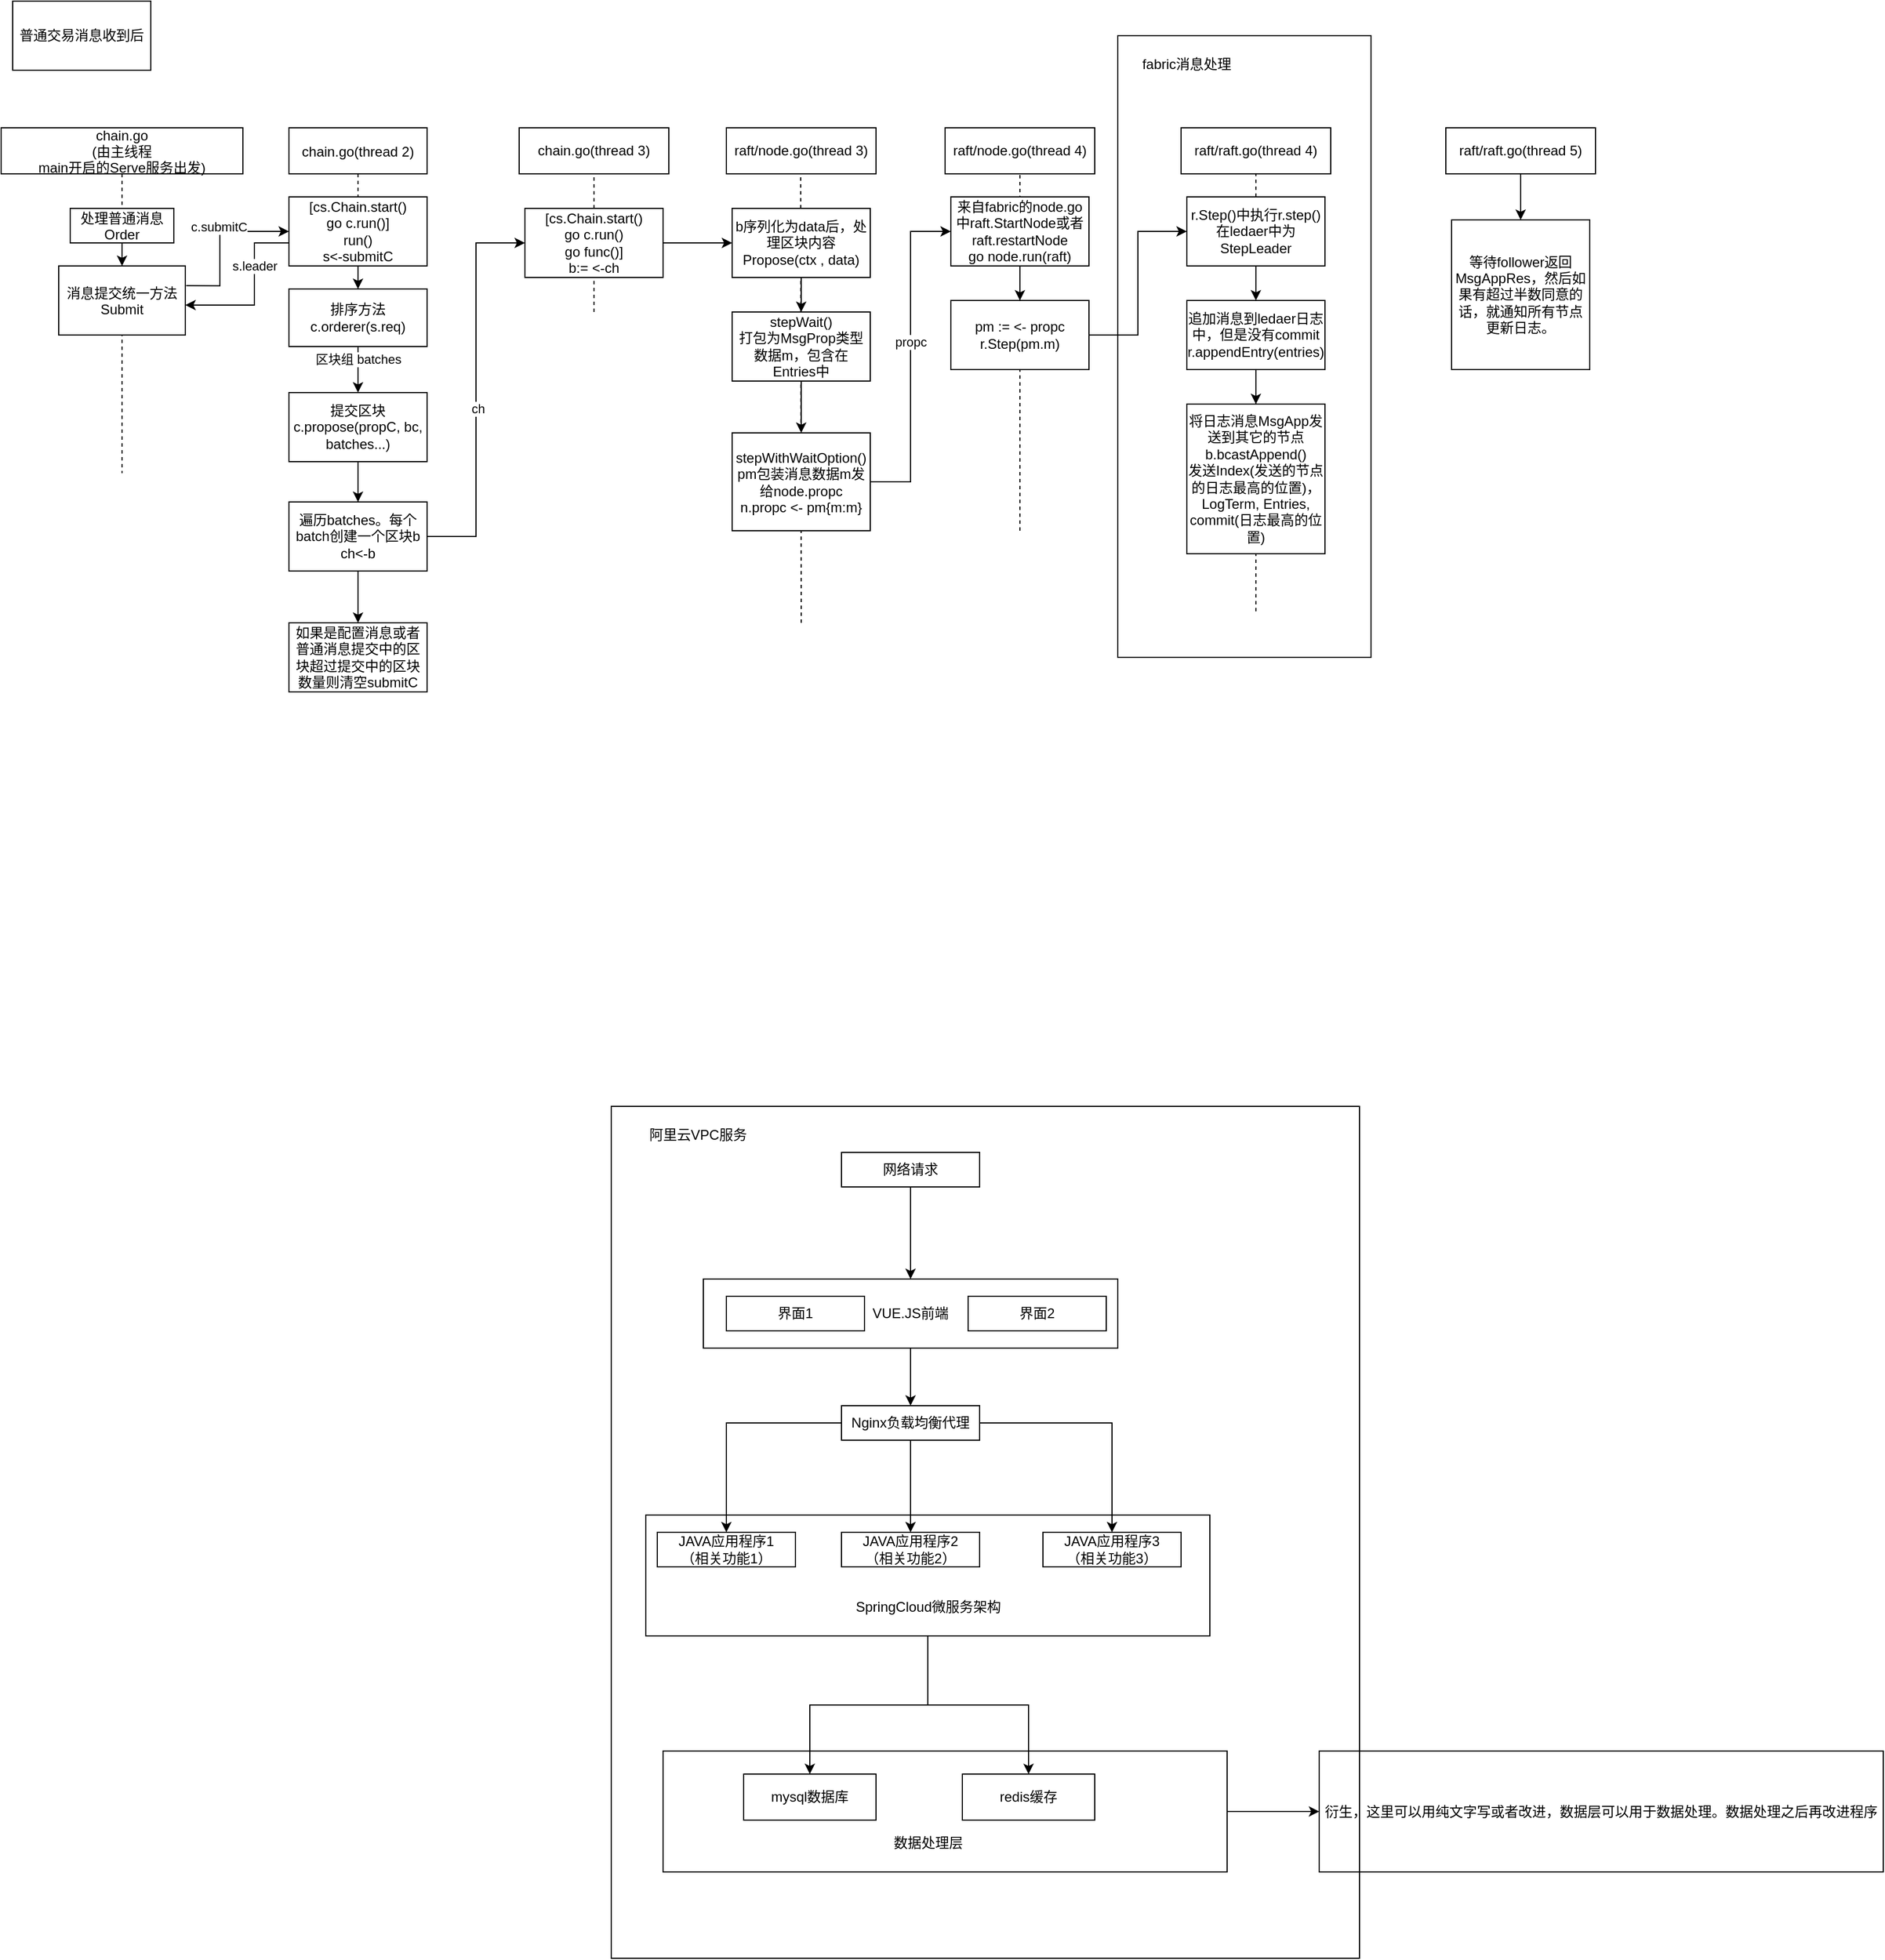 <mxfile version="23.1.7" type="github">
  <diagram id="kgpKYQtTHZ0yAKxKKP6v" name="Page-1">
    <mxGraphModel dx="1434" dy="746" grid="1" gridSize="10" guides="1" tooltips="1" connect="1" arrows="1" fold="1" page="1" pageScale="1" pageWidth="850" pageHeight="1100" math="0" shadow="0">
      <root>
        <mxCell id="0" />
        <mxCell id="1" parent="0" />
        <mxCell id="MvzRaNbtxcJOoFOf6ha5-1" value="" style="rounded=0;whiteSpace=wrap;html=1;fillColor=none;" parent="1" vertex="1">
          <mxGeometry x="540" y="1010" width="650" height="740" as="geometry" />
        </mxCell>
        <mxCell id="MvzRaNbtxcJOoFOf6ha5-18" value="" style="edgeStyle=orthogonalEdgeStyle;rounded=0;orthogonalLoop=1;jettySize=auto;html=1;" parent="1" source="MvzRaNbtxcJOoFOf6ha5-14" target="MvzRaNbtxcJOoFOf6ha5-17" edge="1">
          <mxGeometry relative="1" as="geometry" />
        </mxCell>
        <mxCell id="MvzRaNbtxcJOoFOf6ha5-14" value="" style="rounded=0;whiteSpace=wrap;html=1;fillColor=none;" parent="1" vertex="1">
          <mxGeometry x="570" y="1365" width="490" height="105" as="geometry" />
        </mxCell>
        <mxCell id="ArKfx6dNiAE9RJszdljW-33" value="" style="rounded=0;whiteSpace=wrap;html=1;sketch=0;fillColor=none;" parent="1" vertex="1">
          <mxGeometry x="980" y="80" width="220" height="540" as="geometry" />
        </mxCell>
        <mxCell id="3nuBFxr9cyL0pnOWT2aG-1" value="chain.go&#xa;(由主线程&#xa;main开启的Serve服务出发)" style="shape=umlLifeline;perimeter=lifelinePerimeter;container=1;collapsible=0;recursiveResize=0;rounded=0;shadow=0;strokeWidth=1;" parent="1" vertex="1">
          <mxGeometry x="10" y="160" width="210" height="300" as="geometry" />
        </mxCell>
        <mxCell id="O9rQm846-6DMJeRLNn3o-19" style="edgeStyle=orthogonalEdgeStyle;rounded=0;orthogonalLoop=1;jettySize=auto;html=1;entryX=0.503;entryY=0.402;entryDx=0;entryDy=0;entryPerimeter=0;" parent="3nuBFxr9cyL0pnOWT2aG-1" source="3nuBFxr9cyL0pnOWT2aG-2" target="3nuBFxr9cyL0pnOWT2aG-1" edge="1">
          <mxGeometry relative="1" as="geometry" />
        </mxCell>
        <mxCell id="3nuBFxr9cyL0pnOWT2aG-2" value="处理普通消息&#xa;Order" style="points=[];perimeter=orthogonalPerimeter;rounded=0;shadow=0;strokeWidth=1;" parent="3nuBFxr9cyL0pnOWT2aG-1" vertex="1">
          <mxGeometry x="60" y="70" width="90" height="30" as="geometry" />
        </mxCell>
        <mxCell id="O9rQm846-6DMJeRLNn3o-5" value="消息提交统一方法&#xa;Submit" style="points=[];perimeter=orthogonalPerimeter;rounded=0;shadow=0;strokeWidth=1;" parent="3nuBFxr9cyL0pnOWT2aG-1" vertex="1">
          <mxGeometry x="50" y="120" width="110" height="60" as="geometry" />
        </mxCell>
        <mxCell id="3nuBFxr9cyL0pnOWT2aG-5" value="chain.go(thread 2)" style="shape=umlLifeline;perimeter=lifelinePerimeter;container=1;collapsible=0;recursiveResize=0;rounded=0;shadow=0;strokeWidth=1;" parent="1" vertex="1">
          <mxGeometry x="260" y="160" width="120" height="325" as="geometry" />
        </mxCell>
        <mxCell id="O9rQm846-6DMJeRLNn3o-24" value="" style="edgeStyle=orthogonalEdgeStyle;rounded=0;orthogonalLoop=1;jettySize=auto;html=1;" parent="3nuBFxr9cyL0pnOWT2aG-5" source="O9rQm846-6DMJeRLNn3o-17" target="O9rQm846-6DMJeRLNn3o-23" edge="1">
          <mxGeometry relative="1" as="geometry" />
        </mxCell>
        <mxCell id="O9rQm846-6DMJeRLNn3o-17" value="[cs.Chain.start()&lt;br&gt;go c.run()]&lt;br&gt;run()&lt;br&gt;s&amp;lt;-submitC" style="whiteSpace=wrap;html=1;rounded=0;shadow=0;strokeWidth=1;" parent="3nuBFxr9cyL0pnOWT2aG-5" vertex="1">
          <mxGeometry y="60" width="120" height="60" as="geometry" />
        </mxCell>
        <mxCell id="O9rQm846-6DMJeRLNn3o-30" value="" style="edgeStyle=orthogonalEdgeStyle;rounded=0;orthogonalLoop=1;jettySize=auto;html=1;" parent="3nuBFxr9cyL0pnOWT2aG-5" source="O9rQm846-6DMJeRLNn3o-23" target="O9rQm846-6DMJeRLNn3o-29" edge="1">
          <mxGeometry relative="1" as="geometry" />
        </mxCell>
        <mxCell id="O9rQm846-6DMJeRLNn3o-31" value="区块组 batches" style="edgeLabel;html=1;align=center;verticalAlign=middle;resizable=0;points=[];" parent="O9rQm846-6DMJeRLNn3o-30" vertex="1" connectable="0">
          <mxGeometry x="-0.445" relative="1" as="geometry">
            <mxPoint as="offset" />
          </mxGeometry>
        </mxCell>
        <mxCell id="O9rQm846-6DMJeRLNn3o-23" value="排序方法&lt;br&gt;c.orderer(s.req)" style="whiteSpace=wrap;html=1;rounded=0;shadow=0;strokeWidth=1;" parent="3nuBFxr9cyL0pnOWT2aG-5" vertex="1">
          <mxGeometry y="140" width="120" height="50" as="geometry" />
        </mxCell>
        <mxCell id="O9rQm846-6DMJeRLNn3o-29" value="提交区块&lt;br&gt;c.propose(propC, bc, batches...)" style="whiteSpace=wrap;html=1;rounded=0;shadow=0;strokeWidth=1;" parent="3nuBFxr9cyL0pnOWT2aG-5" vertex="1">
          <mxGeometry y="230" width="120" height="60" as="geometry" />
        </mxCell>
        <mxCell id="O9rQm846-6DMJeRLNn3o-1" value="普通交易消息收到后" style="rounded=0;whiteSpace=wrap;html=1;" parent="1" vertex="1">
          <mxGeometry x="20" y="50" width="120" height="60" as="geometry" />
        </mxCell>
        <mxCell id="O9rQm846-6DMJeRLNn3o-18" value="" style="edgeStyle=orthogonalEdgeStyle;rounded=0;orthogonalLoop=1;jettySize=auto;html=1;entryX=0;entryY=0.5;entryDx=0;entryDy=0;exitX=1.007;exitY=0.286;exitDx=0;exitDy=0;exitPerimeter=0;" parent="1" source="O9rQm846-6DMJeRLNn3o-5" target="O9rQm846-6DMJeRLNn3o-17" edge="1">
          <mxGeometry relative="1" as="geometry">
            <mxPoint x="110" y="290" as="sourcePoint" />
            <Array as="points">
              <mxPoint x="200" y="297" />
              <mxPoint x="200" y="250" />
            </Array>
          </mxGeometry>
        </mxCell>
        <mxCell id="O9rQm846-6DMJeRLNn3o-28" value="c.submitC" style="edgeLabel;html=1;align=center;verticalAlign=middle;resizable=0;points=[];" parent="O9rQm846-6DMJeRLNn3o-18" vertex="1" connectable="0">
          <mxGeometry x="-0.103" y="1" relative="1" as="geometry">
            <mxPoint y="-20" as="offset" />
          </mxGeometry>
        </mxCell>
        <mxCell id="O9rQm846-6DMJeRLNn3o-21" style="edgeStyle=orthogonalEdgeStyle;rounded=0;orthogonalLoop=1;jettySize=auto;html=1;" parent="1" source="O9rQm846-6DMJeRLNn3o-17" edge="1">
          <mxGeometry relative="1" as="geometry">
            <mxPoint x="170" y="314" as="targetPoint" />
            <Array as="points">
              <mxPoint x="230" y="260" />
              <mxPoint x="230" y="314" />
            </Array>
          </mxGeometry>
        </mxCell>
        <mxCell id="O9rQm846-6DMJeRLNn3o-22" value="s.leader" style="edgeLabel;html=1;align=center;verticalAlign=middle;resizable=0;points=[];" parent="O9rQm846-6DMJeRLNn3o-21" vertex="1" connectable="0">
          <mxGeometry x="-0.311" y="-1" relative="1" as="geometry">
            <mxPoint x="1" as="offset" />
          </mxGeometry>
        </mxCell>
        <mxCell id="O9rQm846-6DMJeRLNn3o-51" value="" style="edgeStyle=orthogonalEdgeStyle;rounded=0;orthogonalLoop=1;jettySize=auto;html=1;" parent="1" source="O9rQm846-6DMJeRLNn3o-32" target="O9rQm846-6DMJeRLNn3o-50" edge="1">
          <mxGeometry relative="1" as="geometry" />
        </mxCell>
        <mxCell id="O9rQm846-6DMJeRLNn3o-53" style="edgeStyle=orthogonalEdgeStyle;rounded=0;orthogonalLoop=1;jettySize=auto;html=1;entryX=0;entryY=0.5;entryDx=0;entryDy=0;" parent="1" source="O9rQm846-6DMJeRLNn3o-32" target="O9rQm846-6DMJeRLNn3o-52" edge="1">
          <mxGeometry relative="1" as="geometry" />
        </mxCell>
        <mxCell id="O9rQm846-6DMJeRLNn3o-54" value="ch" style="edgeLabel;html=1;align=center;verticalAlign=middle;resizable=0;points=[];" parent="O9rQm846-6DMJeRLNn3o-53" vertex="1" connectable="0">
          <mxGeometry x="-0.093" y="-1" relative="1" as="geometry">
            <mxPoint as="offset" />
          </mxGeometry>
        </mxCell>
        <mxCell id="O9rQm846-6DMJeRLNn3o-32" value="遍历batches。每个batch创建一个区块b&lt;br&gt;ch&amp;lt;-b" style="whiteSpace=wrap;html=1;rounded=0;shadow=0;strokeWidth=1;" parent="1" vertex="1">
          <mxGeometry x="260" y="485" width="120" height="60" as="geometry" />
        </mxCell>
        <mxCell id="O9rQm846-6DMJeRLNn3o-33" value="" style="edgeStyle=orthogonalEdgeStyle;rounded=0;orthogonalLoop=1;jettySize=auto;html=1;" parent="1" source="O9rQm846-6DMJeRLNn3o-29" target="O9rQm846-6DMJeRLNn3o-32" edge="1">
          <mxGeometry relative="1" as="geometry" />
        </mxCell>
        <mxCell id="O9rQm846-6DMJeRLNn3o-42" value="&lt;span style=&quot;&quot;&gt;chain.go(thread 3)&lt;/span&gt;" style="rounded=0;whiteSpace=wrap;html=1;" parent="1" vertex="1">
          <mxGeometry x="460" y="160" width="130" height="40" as="geometry" />
        </mxCell>
        <mxCell id="O9rQm846-6DMJeRLNn3o-49" value="" style="endArrow=none;dashed=1;html=1;rounded=0;entryX=0.5;entryY=1;entryDx=0;entryDy=0;" parent="1" target="O9rQm846-6DMJeRLNn3o-42" edge="1">
          <mxGeometry width="50" height="50" relative="1" as="geometry">
            <mxPoint x="525" y="320" as="sourcePoint" />
            <mxPoint x="570" y="220" as="targetPoint" />
          </mxGeometry>
        </mxCell>
        <mxCell id="O9rQm846-6DMJeRLNn3o-50" value="如果是配置消息或者普通消息提交中的区块超过提交中的区块数量则清空submitC" style="whiteSpace=wrap;html=1;rounded=0;shadow=0;strokeWidth=1;" parent="1" vertex="1">
          <mxGeometry x="260" y="590" width="120" height="60" as="geometry" />
        </mxCell>
        <mxCell id="O9rQm846-6DMJeRLNn3o-61" value="" style="edgeStyle=orthogonalEdgeStyle;rounded=0;orthogonalLoop=1;jettySize=auto;html=1;" parent="1" source="O9rQm846-6DMJeRLNn3o-52" target="O9rQm846-6DMJeRLNn3o-60" edge="1">
          <mxGeometry relative="1" as="geometry" />
        </mxCell>
        <mxCell id="O9rQm846-6DMJeRLNn3o-52" value="&lt;span style=&quot;&quot;&gt;[cs.Chain.start()&lt;/span&gt;&lt;br style=&quot;&quot;&gt;&lt;span style=&quot;&quot;&gt;go c.run()&lt;br&gt;go func()]&lt;br&gt;b:= &amp;lt;-ch&lt;br&gt;&lt;/span&gt;" style="rounded=0;whiteSpace=wrap;html=1;" parent="1" vertex="1">
          <mxGeometry x="465" y="230" width="120" height="60" as="geometry" />
        </mxCell>
        <mxCell id="O9rQm846-6DMJeRLNn3o-57" value="&lt;span style=&quot;&quot;&gt;raft/node.go(thread 3)&lt;/span&gt;" style="rounded=0;whiteSpace=wrap;html=1;" parent="1" vertex="1">
          <mxGeometry x="640" y="160" width="130" height="40" as="geometry" />
        </mxCell>
        <mxCell id="O9rQm846-6DMJeRLNn3o-59" value="" style="endArrow=none;dashed=1;html=1;rounded=0;entryX=0.5;entryY=1;entryDx=0;entryDy=0;startArrow=none;" parent="1" edge="1">
          <mxGeometry width="50" height="50" relative="1" as="geometry">
            <mxPoint x="705" y="590" as="sourcePoint" />
            <mxPoint x="704.58" y="200" as="targetPoint" />
          </mxGeometry>
        </mxCell>
        <mxCell id="O9rQm846-6DMJeRLNn3o-63" value="" style="edgeStyle=orthogonalEdgeStyle;rounded=0;orthogonalLoop=1;jettySize=auto;html=1;" parent="1" source="O9rQm846-6DMJeRLNn3o-60" target="O9rQm846-6DMJeRLNn3o-62" edge="1">
          <mxGeometry relative="1" as="geometry" />
        </mxCell>
        <mxCell id="O9rQm846-6DMJeRLNn3o-60" value="b序列化为data后，处理区块内容&lt;br&gt;Propose(ctx , data)" style="whiteSpace=wrap;html=1;rounded=0;" parent="1" vertex="1">
          <mxGeometry x="645" y="230" width="120" height="60" as="geometry" />
        </mxCell>
        <mxCell id="O9rQm846-6DMJeRLNn3o-65" value="" style="edgeStyle=orthogonalEdgeStyle;rounded=0;orthogonalLoop=1;jettySize=auto;html=1;" parent="1" source="O9rQm846-6DMJeRLNn3o-62" target="O9rQm846-6DMJeRLNn3o-64" edge="1">
          <mxGeometry relative="1" as="geometry" />
        </mxCell>
        <mxCell id="O9rQm846-6DMJeRLNn3o-62" value="stepWait()&lt;br&gt;打包为MsgProp类型数据m，包含在Entries中" style="whiteSpace=wrap;html=1;rounded=0;" parent="1" vertex="1">
          <mxGeometry x="645" y="320" width="120" height="60" as="geometry" />
        </mxCell>
        <mxCell id="O9rQm846-6DMJeRLNn3o-70" value="" style="edgeStyle=orthogonalEdgeStyle;rounded=0;orthogonalLoop=1;jettySize=auto;html=1;entryX=0;entryY=0.5;entryDx=0;entryDy=0;" parent="1" source="O9rQm846-6DMJeRLNn3o-64" target="O9rQm846-6DMJeRLNn3o-69" edge="1">
          <mxGeometry relative="1" as="geometry" />
        </mxCell>
        <mxCell id="ArKfx6dNiAE9RJszdljW-4" value="propc" style="edgeLabel;html=1;align=center;verticalAlign=middle;resizable=0;points=[];" parent="O9rQm846-6DMJeRLNn3o-70" vertex="1" connectable="0">
          <mxGeometry x="0.096" relative="1" as="geometry">
            <mxPoint y="1" as="offset" />
          </mxGeometry>
        </mxCell>
        <mxCell id="O9rQm846-6DMJeRLNn3o-64" value="stepWithWaitOption()&lt;br&gt;pm包装消息数据m发给node.propc&lt;br&gt;n.propc &amp;lt;- pm{m:m}" style="whiteSpace=wrap;html=1;rounded=0;" parent="1" vertex="1">
          <mxGeometry x="645" y="425" width="120" height="85" as="geometry" />
        </mxCell>
        <mxCell id="O9rQm846-6DMJeRLNn3o-67" value="&lt;span style=&quot;&quot;&gt;raft/node.go(thread 4)&lt;/span&gt;" style="rounded=0;whiteSpace=wrap;html=1;" parent="1" vertex="1">
          <mxGeometry x="830" y="160" width="130" height="40" as="geometry" />
        </mxCell>
        <mxCell id="O9rQm846-6DMJeRLNn3o-68" value="" style="endArrow=none;dashed=1;html=1;rounded=0;startArrow=none;" parent="1" edge="1">
          <mxGeometry width="50" height="50" relative="1" as="geometry">
            <mxPoint x="895" y="510" as="sourcePoint" />
            <mxPoint x="895" y="200" as="targetPoint" />
          </mxGeometry>
        </mxCell>
        <mxCell id="ArKfx6dNiAE9RJszdljW-2" value="" style="edgeStyle=orthogonalEdgeStyle;rounded=0;orthogonalLoop=1;jettySize=auto;html=1;" parent="1" source="O9rQm846-6DMJeRLNn3o-69" target="ArKfx6dNiAE9RJszdljW-1" edge="1">
          <mxGeometry relative="1" as="geometry" />
        </mxCell>
        <mxCell id="O9rQm846-6DMJeRLNn3o-69" value="来自fabric的node.go中raft.StartNode或者raft.restartNode&lt;br&gt;go node.run(raft)" style="whiteSpace=wrap;html=1;rounded=0;" parent="1" vertex="1">
          <mxGeometry x="835" y="220" width="120" height="60" as="geometry" />
        </mxCell>
        <mxCell id="ArKfx6dNiAE9RJszdljW-6" value="" style="edgeStyle=orthogonalEdgeStyle;rounded=0;orthogonalLoop=1;jettySize=auto;html=1;entryX=0;entryY=0.5;entryDx=0;entryDy=0;" parent="1" source="ArKfx6dNiAE9RJszdljW-1" target="ArKfx6dNiAE9RJszdljW-5" edge="1">
          <mxGeometry relative="1" as="geometry" />
        </mxCell>
        <mxCell id="ArKfx6dNiAE9RJszdljW-1" value="pm := &amp;lt;- propc&lt;br&gt;r.Step(pm.m)" style="whiteSpace=wrap;html=1;rounded=0;" parent="1" vertex="1">
          <mxGeometry x="835" y="310" width="120" height="60" as="geometry" />
        </mxCell>
        <mxCell id="ArKfx6dNiAE9RJszdljW-8" value="&lt;span style=&quot;&quot;&gt;raft/raft.go(thread 4)&lt;/span&gt;" style="rounded=0;whiteSpace=wrap;html=1;" parent="1" vertex="1">
          <mxGeometry x="1035" y="160" width="130" height="40" as="geometry" />
        </mxCell>
        <mxCell id="ArKfx6dNiAE9RJszdljW-17" value="" style="endArrow=none;dashed=1;html=1;rounded=0;shadow=0;fontFamily=Helvetica;fontSize=11;shape=connector;entryX=0.5;entryY=1;entryDx=0;entryDy=0;startArrow=none;" parent="1" source="ArKfx6dNiAE9RJszdljW-5" target="ArKfx6dNiAE9RJszdljW-8" edge="1">
          <mxGeometry width="50" height="50" relative="1" as="geometry">
            <mxPoint x="1100" y="580" as="sourcePoint" />
            <mxPoint x="1200" y="340" as="targetPoint" />
          </mxGeometry>
        </mxCell>
        <mxCell id="ArKfx6dNiAE9RJszdljW-21" value="" style="edgeStyle=none;shape=connector;rounded=0;orthogonalLoop=1;jettySize=auto;html=1;shadow=0;dashed=1;fontFamily=Helvetica;fontSize=11;startArrow=none;endArrow=none;endFill=1;" parent="1" source="ArKfx6dNiAE9RJszdljW-5" target="ArKfx6dNiAE9RJszdljW-20" edge="1">
          <mxGeometry relative="1" as="geometry" />
        </mxCell>
        <mxCell id="ArKfx6dNiAE9RJszdljW-26" style="edgeStyle=none;shape=connector;rounded=0;orthogonalLoop=1;jettySize=auto;html=1;exitX=0.5;exitY=1;exitDx=0;exitDy=0;entryX=0.5;entryY=0;entryDx=0;entryDy=0;shadow=0;dashed=1;fontFamily=Helvetica;fontSize=11;startArrow=none;endArrow=none;endFill=1;" parent="1" source="ArKfx6dNiAE9RJszdljW-5" target="ArKfx6dNiAE9RJszdljW-20" edge="1">
          <mxGeometry relative="1" as="geometry" />
        </mxCell>
        <mxCell id="ArKfx6dNiAE9RJszdljW-5" value="r.Step()中执行r.step()在ledaer中为StepLeader" style="whiteSpace=wrap;html=1;rounded=0;" parent="1" vertex="1">
          <mxGeometry x="1040" y="220" width="120" height="60" as="geometry" />
        </mxCell>
        <mxCell id="ArKfx6dNiAE9RJszdljW-32" value="" style="edgeStyle=orthogonalEdgeStyle;curved=0;rounded=1;sketch=0;orthogonalLoop=1;jettySize=auto;html=1;" parent="1" source="ArKfx6dNiAE9RJszdljW-20" target="ArKfx6dNiAE9RJszdljW-31" edge="1">
          <mxGeometry relative="1" as="geometry" />
        </mxCell>
        <mxCell id="ArKfx6dNiAE9RJszdljW-20" value="追加消息到ledaer日志中，但是没有commit&lt;br&gt;r.appendEntry(entries)" style="whiteSpace=wrap;html=1;rounded=0;" parent="1" vertex="1">
          <mxGeometry x="1040" y="310" width="120" height="60" as="geometry" />
        </mxCell>
        <mxCell id="ArKfx6dNiAE9RJszdljW-22" value="" style="endArrow=none;dashed=1;html=1;rounded=0;shadow=0;fontFamily=Helvetica;fontSize=11;shape=connector;entryX=0.5;entryY=1;entryDx=0;entryDy=0;" parent="1" target="ArKfx6dNiAE9RJszdljW-20" edge="1">
          <mxGeometry width="50" height="50" relative="1" as="geometry">
            <mxPoint x="1100" y="580" as="sourcePoint" />
            <mxPoint x="1100" y="280" as="targetPoint" />
          </mxGeometry>
        </mxCell>
        <mxCell id="ArKfx6dNiAE9RJszdljW-28" value="" style="endArrow=classic;html=1;rounded=0;shadow=0;fontFamily=Helvetica;fontSize=11;exitX=0.5;exitY=1;exitDx=0;exitDy=0;entryX=0.5;entryY=0;entryDx=0;entryDy=0;" parent="1" source="ArKfx6dNiAE9RJszdljW-5" target="ArKfx6dNiAE9RJszdljW-20" edge="1">
          <mxGeometry width="50" height="50" relative="1" as="geometry">
            <mxPoint x="890" y="350" as="sourcePoint" />
            <mxPoint x="1050" y="430" as="targetPoint" />
          </mxGeometry>
        </mxCell>
        <mxCell id="ArKfx6dNiAE9RJszdljW-31" value="将日志消息MsgApp发送到其它的节点&lt;br&gt;b.bcastAppend()&lt;br&gt;发送Index(发送的节点的日志最高的位置)，LogTerm, Entries, commit(日志最高的位置)" style="whiteSpace=wrap;html=1;rounded=0;" parent="1" vertex="1">
          <mxGeometry x="1040" y="400" width="120" height="130" as="geometry" />
        </mxCell>
        <mxCell id="ArKfx6dNiAE9RJszdljW-34" value="fabric消息处理" style="text;html=1;strokeColor=none;fillColor=none;align=center;verticalAlign=middle;whiteSpace=wrap;rounded=0;sketch=0;" parent="1" vertex="1">
          <mxGeometry x="1000" y="90" width="80" height="30" as="geometry" />
        </mxCell>
        <mxCell id="ArKfx6dNiAE9RJszdljW-35" value="等待follower返回MsgAppRes，然后如果有超过半数同意的话，就通知所有节点更新日志。" style="whiteSpace=wrap;html=1;rounded=0;" parent="1" vertex="1">
          <mxGeometry x="1270" y="240" width="120" height="130" as="geometry" />
        </mxCell>
        <mxCell id="ArKfx6dNiAE9RJszdljW-37" style="edgeStyle=orthogonalEdgeStyle;curved=0;rounded=1;sketch=0;orthogonalLoop=1;jettySize=auto;html=1;entryX=0.5;entryY=0;entryDx=0;entryDy=0;" parent="1" source="ArKfx6dNiAE9RJszdljW-36" target="ArKfx6dNiAE9RJszdljW-35" edge="1">
          <mxGeometry relative="1" as="geometry" />
        </mxCell>
        <mxCell id="ArKfx6dNiAE9RJszdljW-36" value="&lt;span style=&quot;&quot;&gt;raft/raft.go(thread 5)&lt;/span&gt;" style="rounded=0;whiteSpace=wrap;html=1;" parent="1" vertex="1">
          <mxGeometry x="1265" y="160" width="130" height="40" as="geometry" />
        </mxCell>
        <mxCell id="MvzRaNbtxcJOoFOf6ha5-2" value="阿里云VPC服务" style="text;html=1;align=center;verticalAlign=middle;resizable=0;points=[];autosize=1;strokeColor=none;fillColor=none;" parent="1" vertex="1">
          <mxGeometry x="560" y="1020" width="110" height="30" as="geometry" />
        </mxCell>
        <mxCell id="MvzRaNbtxcJOoFOf6ha5-5" value="" style="edgeStyle=orthogonalEdgeStyle;rounded=0;orthogonalLoop=1;jettySize=auto;html=1;" parent="1" source="MvzRaNbtxcJOoFOf6ha5-3" target="MvzRaNbtxcJOoFOf6ha5-4" edge="1">
          <mxGeometry relative="1" as="geometry" />
        </mxCell>
        <mxCell id="MvzRaNbtxcJOoFOf6ha5-3" value="网络请求" style="rounded=0;whiteSpace=wrap;html=1;" parent="1" vertex="1">
          <mxGeometry x="740" y="1050" width="120" height="30" as="geometry" />
        </mxCell>
        <mxCell id="MvzRaNbtxcJOoFOf6ha5-7" value="" style="edgeStyle=orthogonalEdgeStyle;rounded=0;orthogonalLoop=1;jettySize=auto;html=1;" parent="1" source="MvzRaNbtxcJOoFOf6ha5-4" target="MvzRaNbtxcJOoFOf6ha5-6" edge="1">
          <mxGeometry relative="1" as="geometry" />
        </mxCell>
        <mxCell id="MvzRaNbtxcJOoFOf6ha5-4" value="VUE.JS前端" style="rounded=0;whiteSpace=wrap;html=1;" parent="1" vertex="1">
          <mxGeometry x="620" y="1160" width="360" height="60" as="geometry" />
        </mxCell>
        <mxCell id="MvzRaNbtxcJOoFOf6ha5-9" value="" style="edgeStyle=orthogonalEdgeStyle;rounded=0;orthogonalLoop=1;jettySize=auto;html=1;" parent="1" source="MvzRaNbtxcJOoFOf6ha5-6" target="MvzRaNbtxcJOoFOf6ha5-8" edge="1">
          <mxGeometry relative="1" as="geometry" />
        </mxCell>
        <mxCell id="MvzRaNbtxcJOoFOf6ha5-11" value="" style="edgeStyle=orthogonalEdgeStyle;rounded=0;orthogonalLoop=1;jettySize=auto;html=1;" parent="1" source="MvzRaNbtxcJOoFOf6ha5-6" target="MvzRaNbtxcJOoFOf6ha5-10" edge="1">
          <mxGeometry relative="1" as="geometry" />
        </mxCell>
        <mxCell id="MvzRaNbtxcJOoFOf6ha5-13" value="" style="edgeStyle=orthogonalEdgeStyle;rounded=0;orthogonalLoop=1;jettySize=auto;html=1;" parent="1" source="MvzRaNbtxcJOoFOf6ha5-6" target="MvzRaNbtxcJOoFOf6ha5-12" edge="1">
          <mxGeometry relative="1" as="geometry" />
        </mxCell>
        <mxCell id="MvzRaNbtxcJOoFOf6ha5-6" value="Nginx负载均衡代理" style="rounded=0;whiteSpace=wrap;html=1;" parent="1" vertex="1">
          <mxGeometry x="740" y="1270" width="120" height="30" as="geometry" />
        </mxCell>
        <mxCell id="MvzRaNbtxcJOoFOf6ha5-8" value="JAVA应用程序2&lt;br style=&quot;border-color: var(--border-color);&quot;&gt;（相关功能2）" style="rounded=0;whiteSpace=wrap;html=1;" parent="1" vertex="1">
          <mxGeometry x="740" y="1380" width="120" height="30" as="geometry" />
        </mxCell>
        <mxCell id="MvzRaNbtxcJOoFOf6ha5-10" value="JAVA应用程序1&lt;br&gt;（相关功能1）" style="rounded=0;whiteSpace=wrap;html=1;" parent="1" vertex="1">
          <mxGeometry x="580" y="1380" width="120" height="30" as="geometry" />
        </mxCell>
        <mxCell id="MvzRaNbtxcJOoFOf6ha5-12" value="JAVA应用程序3&lt;br style=&quot;border-color: var(--border-color);&quot;&gt;（相关功能3）" style="rounded=0;whiteSpace=wrap;html=1;" parent="1" vertex="1">
          <mxGeometry x="915" y="1380" width="120" height="30" as="geometry" />
        </mxCell>
        <mxCell id="MvzRaNbtxcJOoFOf6ha5-16" value="SpringCloud微服务架构" style="text;html=1;align=center;verticalAlign=middle;resizable=0;points=[];autosize=1;strokeColor=none;fillColor=none;" parent="1" vertex="1">
          <mxGeometry x="740" y="1430" width="150" height="30" as="geometry" />
        </mxCell>
        <mxCell id="MvzRaNbtxcJOoFOf6ha5-17" value="mysql数据库" style="rounded=0;whiteSpace=wrap;html=1;" parent="1" vertex="1">
          <mxGeometry x="655" y="1590" width="115" height="40" as="geometry" />
        </mxCell>
        <mxCell id="MvzRaNbtxcJOoFOf6ha5-21" value="redis缓存" style="rounded=0;whiteSpace=wrap;html=1;" parent="1" vertex="1">
          <mxGeometry x="845" y="1590" width="115" height="40" as="geometry" />
        </mxCell>
        <mxCell id="MvzRaNbtxcJOoFOf6ha5-22" value="" style="edgeStyle=orthogonalEdgeStyle;rounded=0;orthogonalLoop=1;jettySize=auto;html=1;exitX=0.5;exitY=1;exitDx=0;exitDy=0;entryX=0.5;entryY=0;entryDx=0;entryDy=0;" parent="1" source="MvzRaNbtxcJOoFOf6ha5-14" target="MvzRaNbtxcJOoFOf6ha5-21" edge="1">
          <mxGeometry relative="1" as="geometry">
            <mxPoint x="810" y="1510" as="sourcePoint" />
            <mxPoint x="723" y="1600" as="targetPoint" />
          </mxGeometry>
        </mxCell>
        <mxCell id="MvzRaNbtxcJOoFOf6ha5-26" value="" style="edgeStyle=orthogonalEdgeStyle;rounded=0;orthogonalLoop=1;jettySize=auto;html=1;" parent="1" source="MvzRaNbtxcJOoFOf6ha5-23" target="MvzRaNbtxcJOoFOf6ha5-25" edge="1">
          <mxGeometry relative="1" as="geometry" />
        </mxCell>
        <mxCell id="MvzRaNbtxcJOoFOf6ha5-23" value="" style="rounded=0;whiteSpace=wrap;html=1;fillColor=none;" parent="1" vertex="1">
          <mxGeometry x="585" y="1570" width="490" height="105" as="geometry" />
        </mxCell>
        <mxCell id="MvzRaNbtxcJOoFOf6ha5-24" value="数据处理层" style="text;html=1;align=center;verticalAlign=middle;resizable=0;points=[];autosize=1;strokeColor=none;fillColor=none;" parent="1" vertex="1">
          <mxGeometry x="775" y="1635" width="80" height="30" as="geometry" />
        </mxCell>
        <mxCell id="MvzRaNbtxcJOoFOf6ha5-25" value="衍生，这里可以用纯文字写或者改进，数据层可以用于数据处理。数据处理之后再改进程序" style="rounded=0;whiteSpace=wrap;html=1;fillColor=none;" parent="1" vertex="1">
          <mxGeometry x="1155" y="1570" width="490" height="105" as="geometry" />
        </mxCell>
        <mxCell id="yCG-VpbK-d45540QDOI8-2" value="界面1" style="rounded=0;whiteSpace=wrap;html=1;" vertex="1" parent="1">
          <mxGeometry x="640" y="1175" width="120" height="30" as="geometry" />
        </mxCell>
        <mxCell id="yCG-VpbK-d45540QDOI8-3" value="界面2" style="rounded=0;whiteSpace=wrap;html=1;" vertex="1" parent="1">
          <mxGeometry x="850" y="1175" width="120" height="30" as="geometry" />
        </mxCell>
      </root>
    </mxGraphModel>
  </diagram>
</mxfile>
